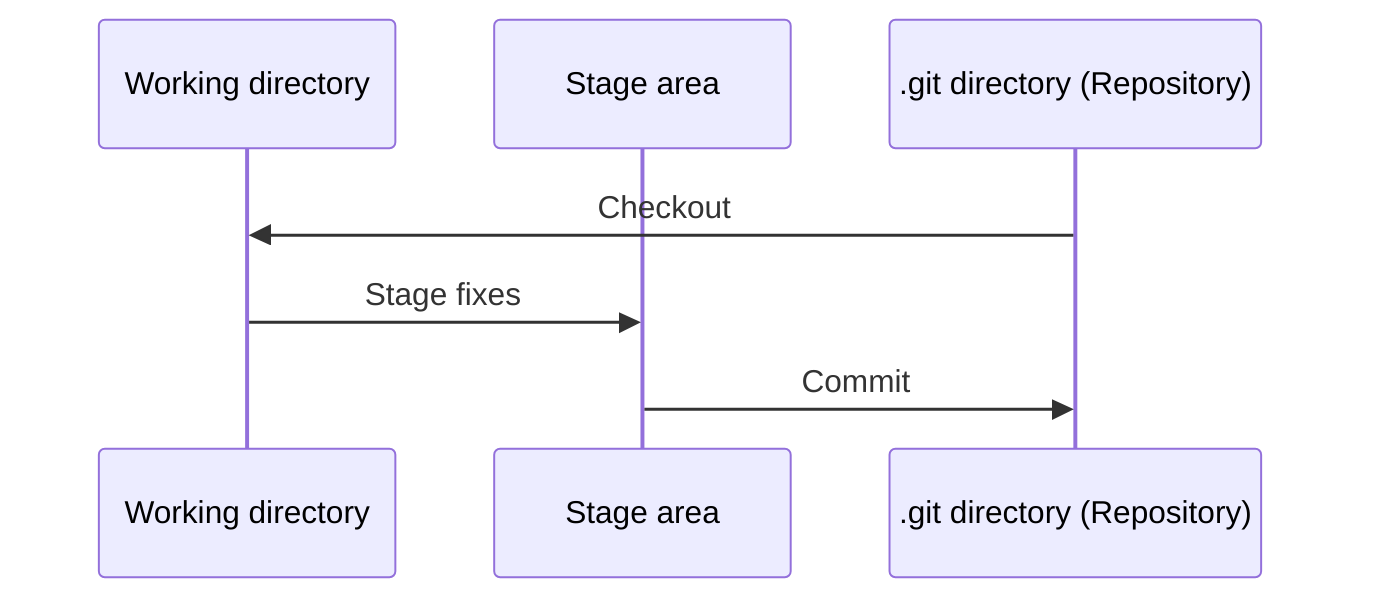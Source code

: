 sequenceDiagram
    participant Working directory
    participant Stage area
    participant .git directory (Repository)

    .git directory (Repository) ->> Working directory: Checkout
    Working directory ->> Stage area: Stage fixes
    Stage area ->> .git directory (Repository): Commit